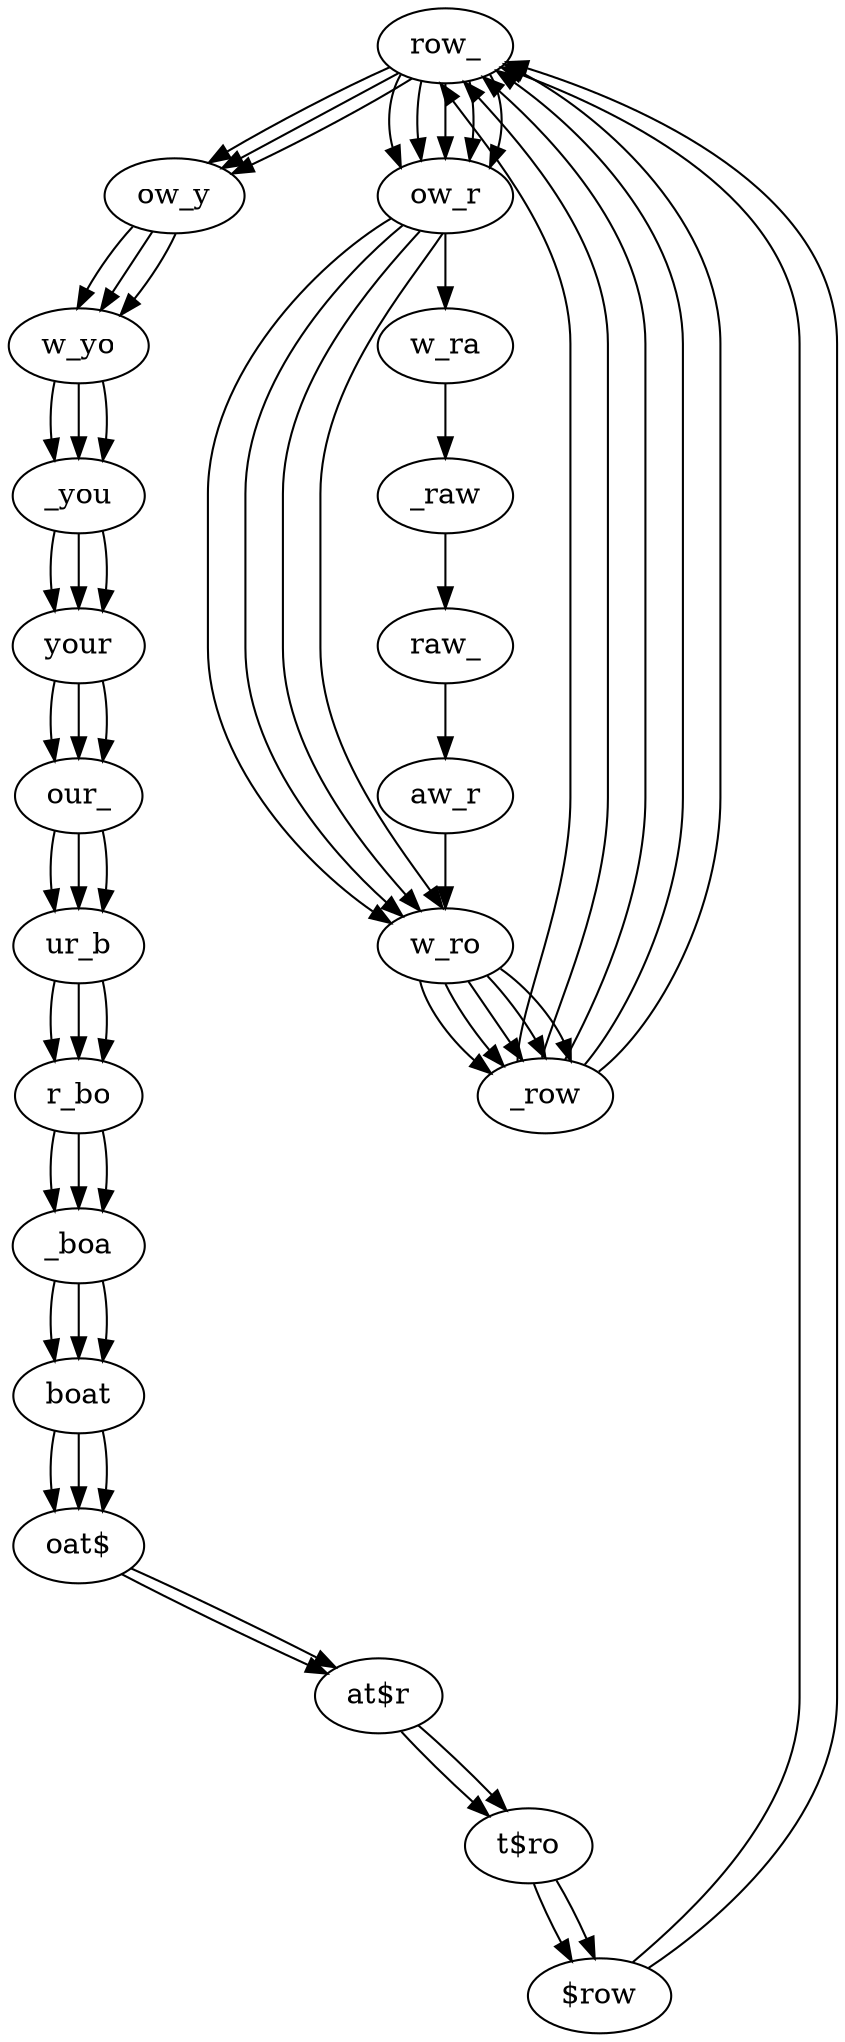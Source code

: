 // DeBruijn graph
digraph {
	row_ [label=row_]
	ow_r [label=ow_r]
	w_ro [label=w_ro]
	_row [label=_row]
	ow_y [label=ow_y]
	w_yo [label=w_yo]
	_you [label=_you]
	your [label=your]
	our_ [label=our_]
	ur_b [label=ur_b]
	r_bo [label=r_bo]
	_boa [label=_boa]
	boat [label=boat]
	"oat$" [label="oat$"]
	"at$r" [label="at$r"]
	"t$ro" [label="t$ro"]
	"$row" [label="$row"]
	w_ra [label=w_ra]
	_raw [label=_raw]
	raw_ [label=raw_]
	aw_r [label=aw_r]
	row_ -> ow_r
	row_ -> ow_r
	row_ -> ow_y
	row_ -> ow_r
	row_ -> ow_y
	row_ -> ow_r
	row_ -> ow_r
	row_ -> ow_y
	ow_r -> w_ro
	ow_r -> w_ro
	ow_r -> w_ra
	ow_r -> w_ro
	ow_r -> w_ro
	w_ro -> _row
	w_ro -> _row
	w_ro -> _row
	w_ro -> _row
	w_ro -> _row
	_row -> row_
	_row -> row_
	_row -> row_
	_row -> row_
	_row -> row_
	ow_y -> w_yo
	ow_y -> w_yo
	ow_y -> w_yo
	w_yo -> _you
	w_yo -> _you
	w_yo -> _you
	_you -> your
	_you -> your
	_you -> your
	your -> our_
	your -> our_
	your -> our_
	our_ -> ur_b
	our_ -> ur_b
	our_ -> ur_b
	ur_b -> r_bo
	ur_b -> r_bo
	ur_b -> r_bo
	r_bo -> _boa
	r_bo -> _boa
	r_bo -> _boa
	_boa -> boat
	_boa -> boat
	_boa -> boat
	boat -> "oat$"
	boat -> "oat$"
	boat -> "oat$"
	"oat$" -> "at$r"
	"oat$" -> "at$r"
	"at$r" -> "t$ro"
	"at$r" -> "t$ro"
	"t$ro" -> "$row"
	"t$ro" -> "$row"
	"$row" -> row_
	"$row" -> row_
	w_ra -> _raw
	_raw -> raw_
	raw_ -> aw_r
	aw_r -> w_ro
}

